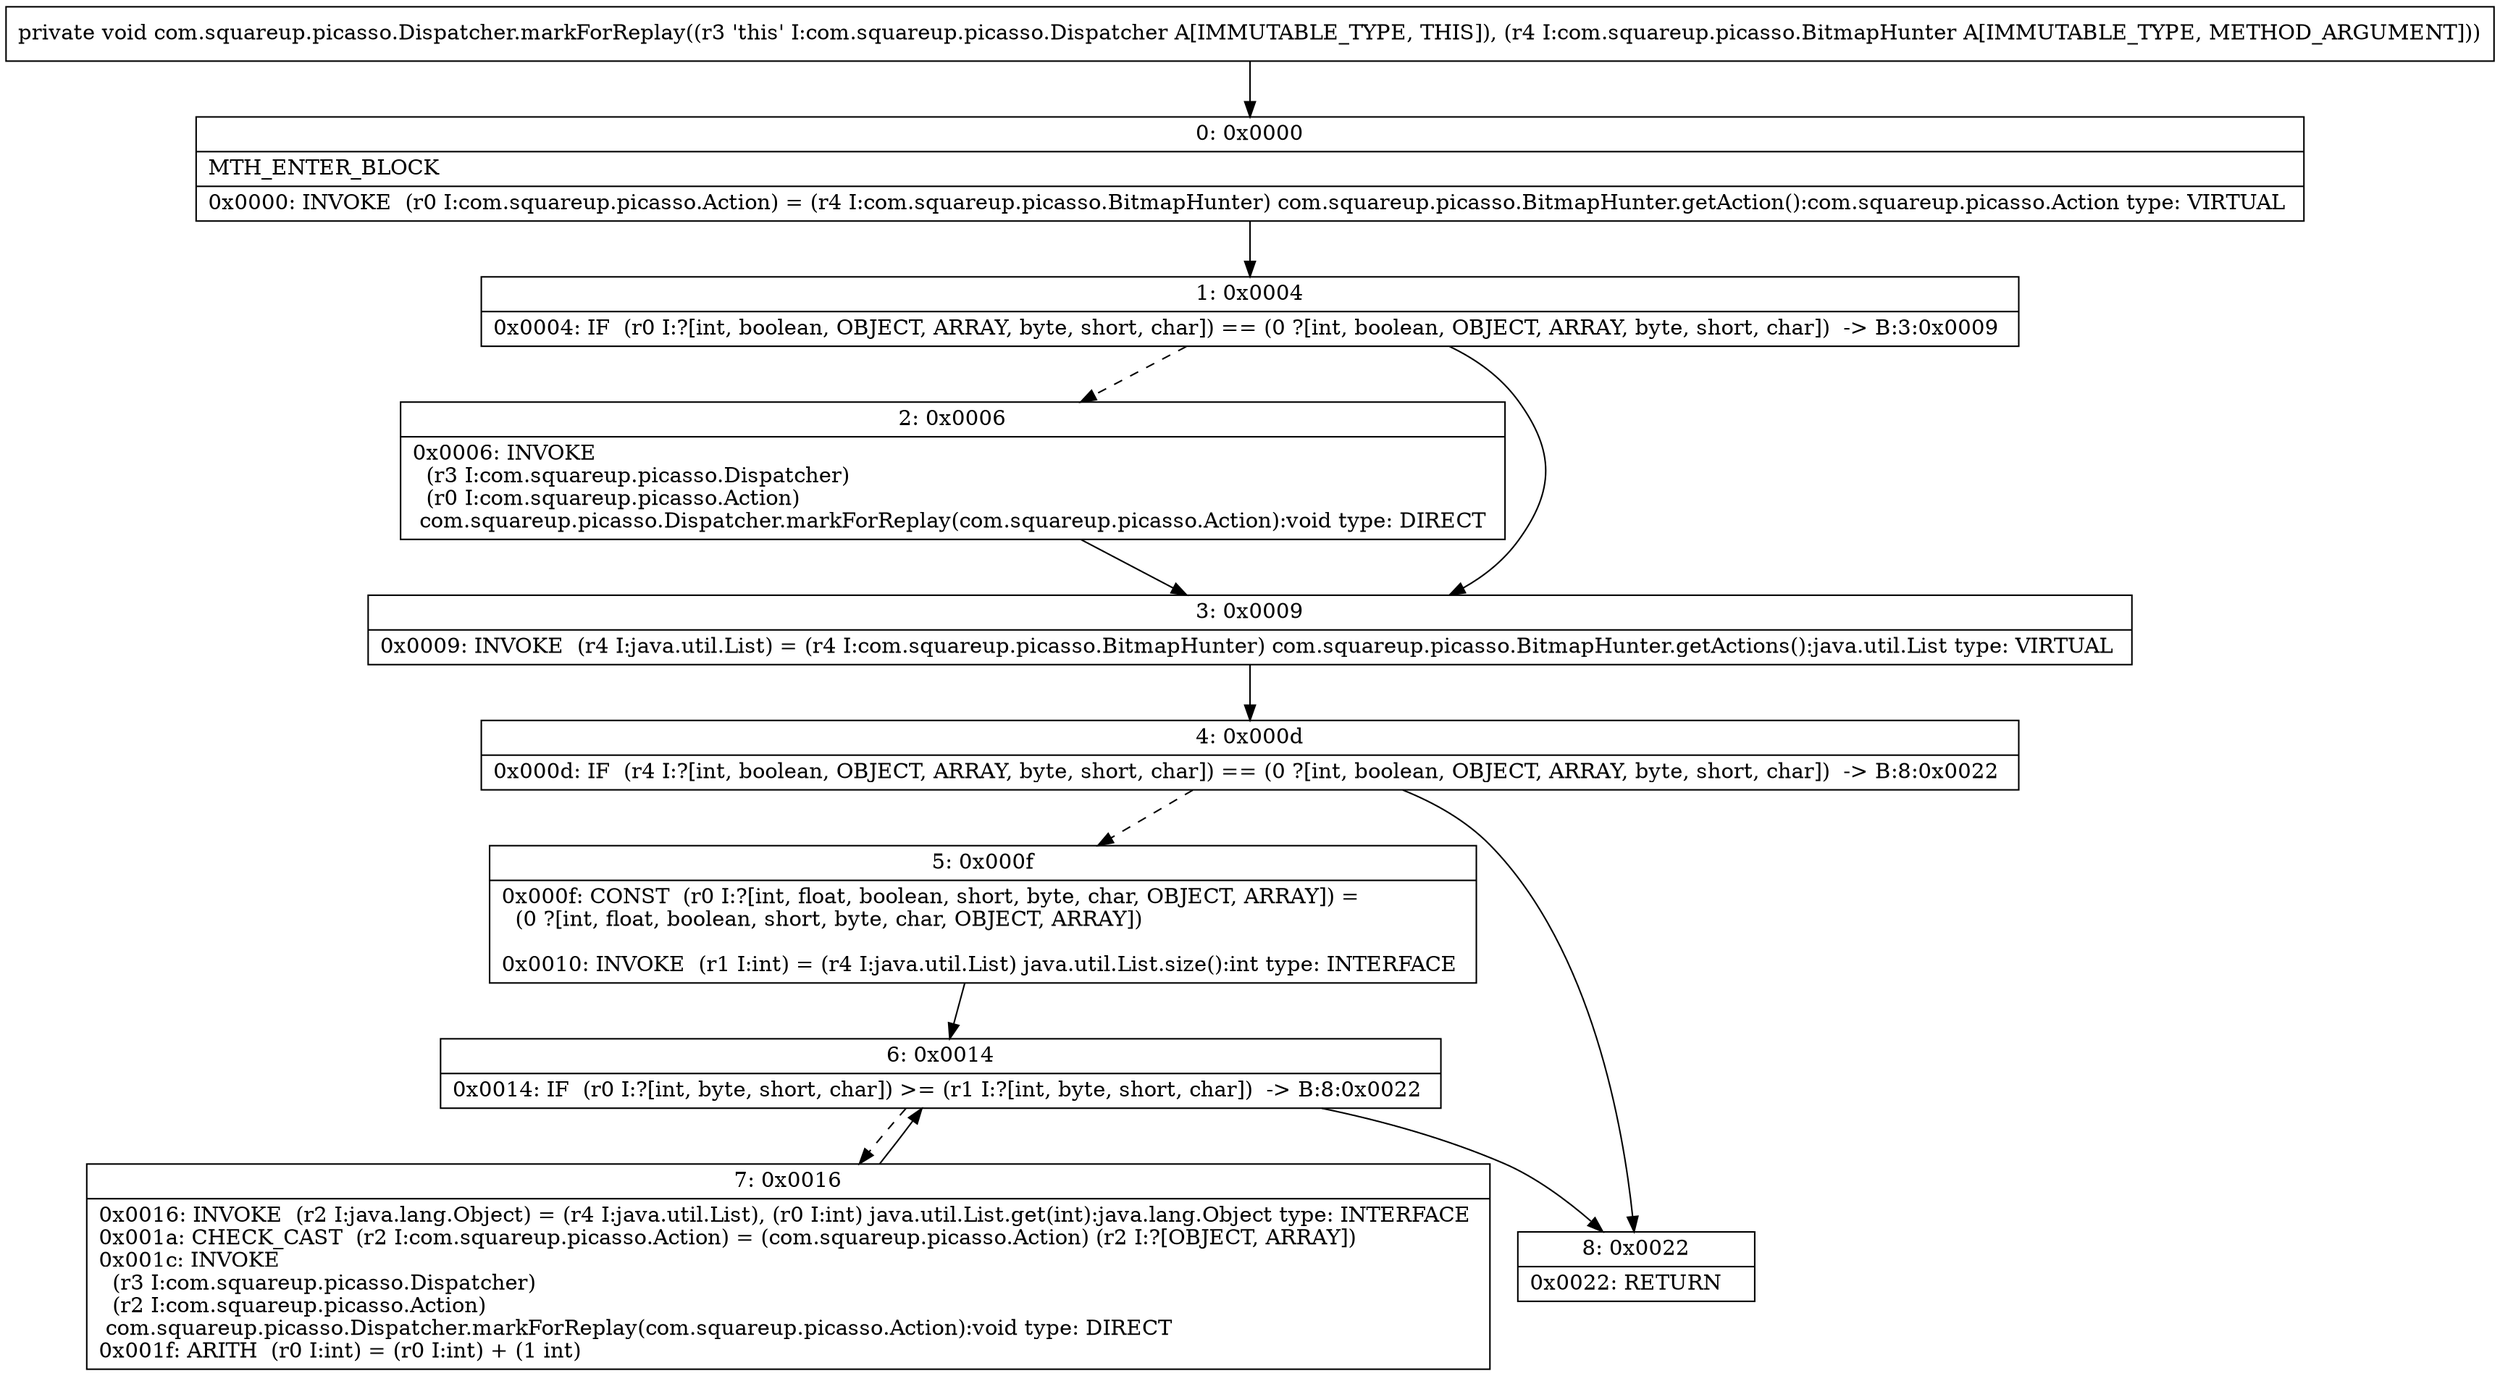 digraph "CFG forcom.squareup.picasso.Dispatcher.markForReplay(Lcom\/squareup\/picasso\/BitmapHunter;)V" {
Node_0 [shape=record,label="{0\:\ 0x0000|MTH_ENTER_BLOCK\l|0x0000: INVOKE  (r0 I:com.squareup.picasso.Action) = (r4 I:com.squareup.picasso.BitmapHunter) com.squareup.picasso.BitmapHunter.getAction():com.squareup.picasso.Action type: VIRTUAL \l}"];
Node_1 [shape=record,label="{1\:\ 0x0004|0x0004: IF  (r0 I:?[int, boolean, OBJECT, ARRAY, byte, short, char]) == (0 ?[int, boolean, OBJECT, ARRAY, byte, short, char])  \-\> B:3:0x0009 \l}"];
Node_2 [shape=record,label="{2\:\ 0x0006|0x0006: INVOKE  \l  (r3 I:com.squareup.picasso.Dispatcher)\l  (r0 I:com.squareup.picasso.Action)\l com.squareup.picasso.Dispatcher.markForReplay(com.squareup.picasso.Action):void type: DIRECT \l}"];
Node_3 [shape=record,label="{3\:\ 0x0009|0x0009: INVOKE  (r4 I:java.util.List) = (r4 I:com.squareup.picasso.BitmapHunter) com.squareup.picasso.BitmapHunter.getActions():java.util.List type: VIRTUAL \l}"];
Node_4 [shape=record,label="{4\:\ 0x000d|0x000d: IF  (r4 I:?[int, boolean, OBJECT, ARRAY, byte, short, char]) == (0 ?[int, boolean, OBJECT, ARRAY, byte, short, char])  \-\> B:8:0x0022 \l}"];
Node_5 [shape=record,label="{5\:\ 0x000f|0x000f: CONST  (r0 I:?[int, float, boolean, short, byte, char, OBJECT, ARRAY]) = \l  (0 ?[int, float, boolean, short, byte, char, OBJECT, ARRAY])\l \l0x0010: INVOKE  (r1 I:int) = (r4 I:java.util.List) java.util.List.size():int type: INTERFACE \l}"];
Node_6 [shape=record,label="{6\:\ 0x0014|0x0014: IF  (r0 I:?[int, byte, short, char]) \>= (r1 I:?[int, byte, short, char])  \-\> B:8:0x0022 \l}"];
Node_7 [shape=record,label="{7\:\ 0x0016|0x0016: INVOKE  (r2 I:java.lang.Object) = (r4 I:java.util.List), (r0 I:int) java.util.List.get(int):java.lang.Object type: INTERFACE \l0x001a: CHECK_CAST  (r2 I:com.squareup.picasso.Action) = (com.squareup.picasso.Action) (r2 I:?[OBJECT, ARRAY]) \l0x001c: INVOKE  \l  (r3 I:com.squareup.picasso.Dispatcher)\l  (r2 I:com.squareup.picasso.Action)\l com.squareup.picasso.Dispatcher.markForReplay(com.squareup.picasso.Action):void type: DIRECT \l0x001f: ARITH  (r0 I:int) = (r0 I:int) + (1 int) \l}"];
Node_8 [shape=record,label="{8\:\ 0x0022|0x0022: RETURN   \l}"];
MethodNode[shape=record,label="{private void com.squareup.picasso.Dispatcher.markForReplay((r3 'this' I:com.squareup.picasso.Dispatcher A[IMMUTABLE_TYPE, THIS]), (r4 I:com.squareup.picasso.BitmapHunter A[IMMUTABLE_TYPE, METHOD_ARGUMENT])) }"];
MethodNode -> Node_0;
Node_0 -> Node_1;
Node_1 -> Node_2[style=dashed];
Node_1 -> Node_3;
Node_2 -> Node_3;
Node_3 -> Node_4;
Node_4 -> Node_5[style=dashed];
Node_4 -> Node_8;
Node_5 -> Node_6;
Node_6 -> Node_7[style=dashed];
Node_6 -> Node_8;
Node_7 -> Node_6;
}

